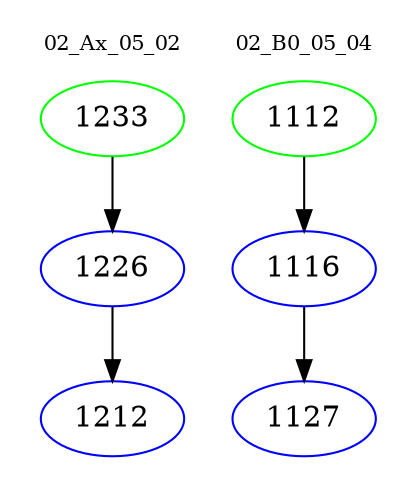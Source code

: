 digraph{
subgraph cluster_0 {
color = white
label = "02_Ax_05_02";
fontsize=10;
T0_1233 [label="1233", color="green"]
T0_1233 -> T0_1226 [color="black"]
T0_1226 [label="1226", color="blue"]
T0_1226 -> T0_1212 [color="black"]
T0_1212 [label="1212", color="blue"]
}
subgraph cluster_1 {
color = white
label = "02_B0_05_04";
fontsize=10;
T1_1112 [label="1112", color="green"]
T1_1112 -> T1_1116 [color="black"]
T1_1116 [label="1116", color="blue"]
T1_1116 -> T1_1127 [color="black"]
T1_1127 [label="1127", color="blue"]
}
}
